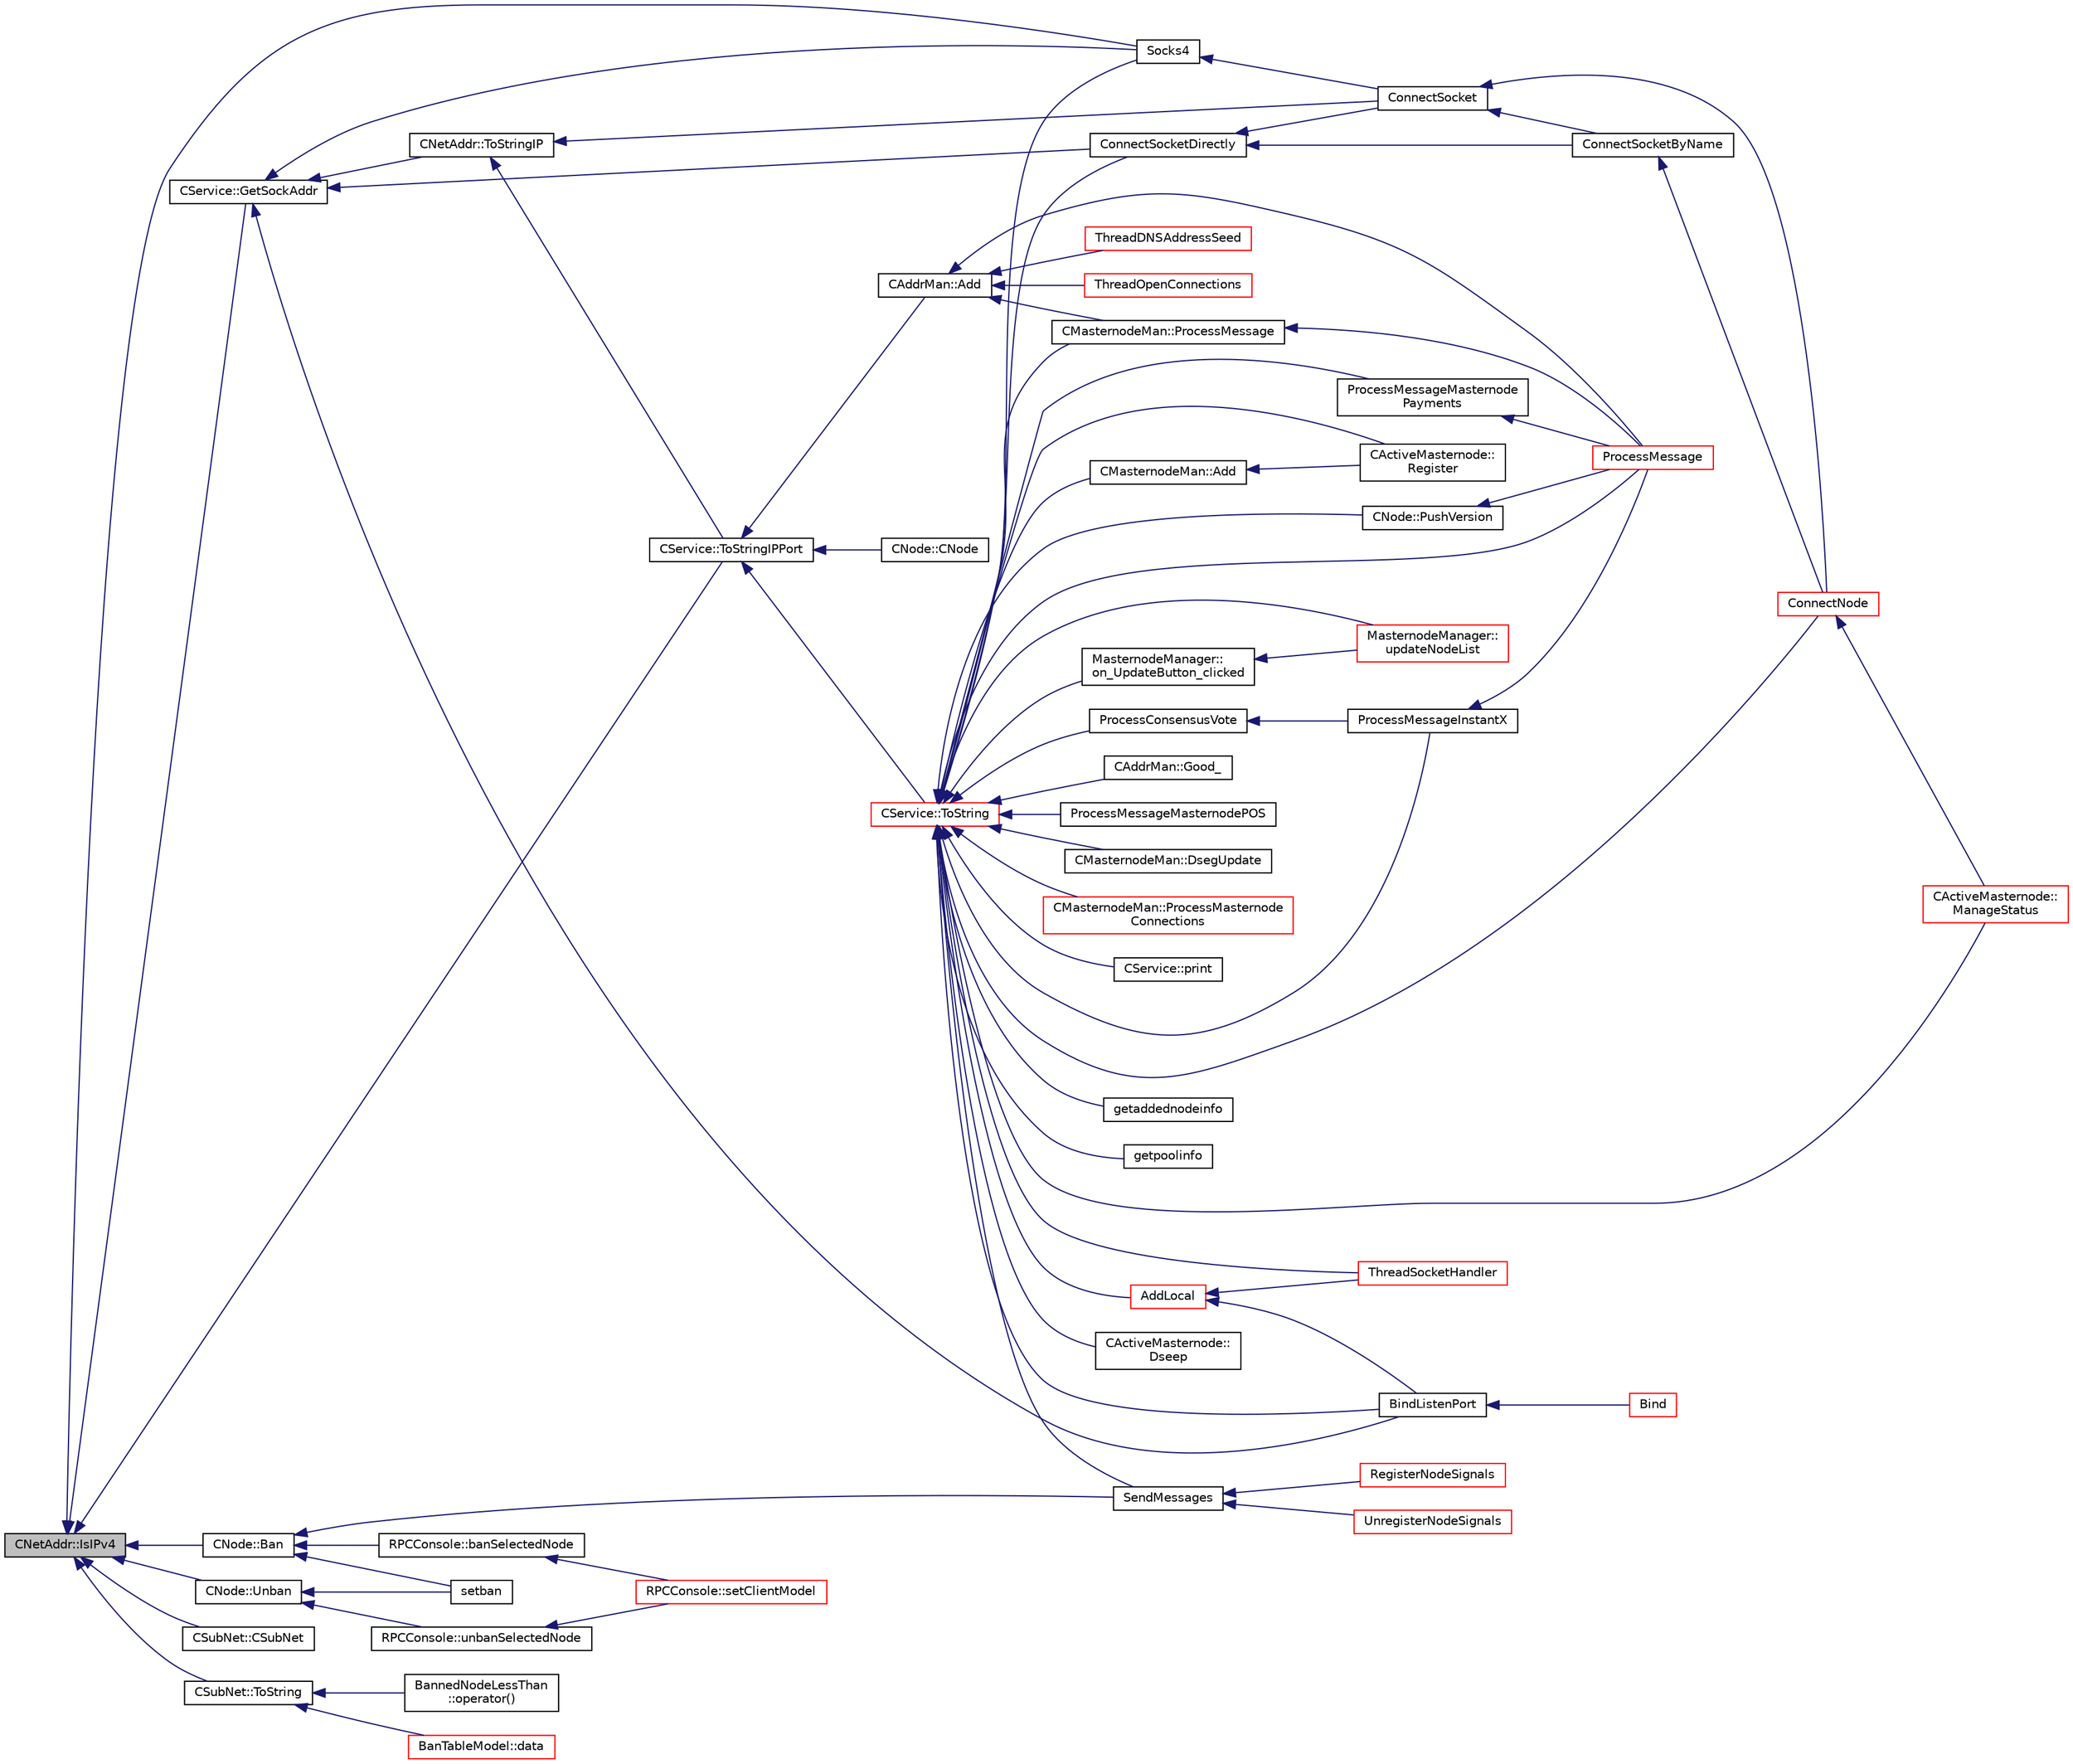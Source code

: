 digraph "CNetAddr::IsIPv4"
{
  edge [fontname="Helvetica",fontsize="10",labelfontname="Helvetica",labelfontsize="10"];
  node [fontname="Helvetica",fontsize="10",shape=record];
  rankdir="LR";
  Node427 [label="CNetAddr::IsIPv4",height=0.2,width=0.4,color="black", fillcolor="grey75", style="filled", fontcolor="black"];
  Node427 -> Node428 [dir="back",color="midnightblue",fontsize="10",style="solid",fontname="Helvetica"];
  Node428 [label="CNode::Ban",height=0.2,width=0.4,color="black", fillcolor="white", style="filled",URL="$d1/d64/class_c_node.html#abcf61a98cdd7f8798f9bf3df88df4462"];
  Node428 -> Node429 [dir="back",color="midnightblue",fontsize="10",style="solid",fontname="Helvetica"];
  Node429 [label="SendMessages",height=0.2,width=0.4,color="black", fillcolor="white", style="filled",URL="$d4/dbf/main_8h.html#a711a5bdb30c9c9bbdc83011b1cbbe2f3"];
  Node429 -> Node430 [dir="back",color="midnightblue",fontsize="10",style="solid",fontname="Helvetica"];
  Node430 [label="RegisterNodeSignals",height=0.2,width=0.4,color="red", fillcolor="white", style="filled",URL="$d4/dbf/main_8h.html#ab02615ff65f91d69f8d786ec900baa8a",tooltip="Register with a network node to receive its signals. "];
  Node429 -> Node435 [dir="back",color="midnightblue",fontsize="10",style="solid",fontname="Helvetica"];
  Node435 [label="UnregisterNodeSignals",height=0.2,width=0.4,color="red", fillcolor="white", style="filled",URL="$d4/dbf/main_8h.html#a3ef0cc6e9d9d6435ee2a5569244d6ebd",tooltip="Unregister a network node. "];
  Node428 -> Node437 [dir="back",color="midnightblue",fontsize="10",style="solid",fontname="Helvetica"];
  Node437 [label="RPCConsole::banSelectedNode",height=0.2,width=0.4,color="black", fillcolor="white", style="filled",URL="$d7/de8/class_r_p_c_console.html#aacaf485583b6342c5e1877e7582f95c5",tooltip="Ban a selected node on the Peers tab. "];
  Node437 -> Node438 [dir="back",color="midnightblue",fontsize="10",style="solid",fontname="Helvetica"];
  Node438 [label="RPCConsole::setClientModel",height=0.2,width=0.4,color="red", fillcolor="white", style="filled",URL="$d7/de8/class_r_p_c_console.html#a355349a33664a07628e9ca22a60f5fa7"];
  Node428 -> Node440 [dir="back",color="midnightblue",fontsize="10",style="solid",fontname="Helvetica"];
  Node440 [label="setban",height=0.2,width=0.4,color="black", fillcolor="white", style="filled",URL="$df/dab/rpcnet_8cpp.html#a4691c5765507f04c86e42e8df1e5c047"];
  Node427 -> Node441 [dir="back",color="midnightblue",fontsize="10",style="solid",fontname="Helvetica"];
  Node441 [label="CNode::Unban",height=0.2,width=0.4,color="black", fillcolor="white", style="filled",URL="$d1/d64/class_c_node.html#ad182be70ca3fb1acfd50a0a7f04f2960"];
  Node441 -> Node442 [dir="back",color="midnightblue",fontsize="10",style="solid",fontname="Helvetica"];
  Node442 [label="RPCConsole::unbanSelectedNode",height=0.2,width=0.4,color="black", fillcolor="white", style="filled",URL="$d7/de8/class_r_p_c_console.html#a9a974887c33bf1d4b25eb6aeea002941",tooltip="Unban a selected node on the Bans tab. "];
  Node442 -> Node438 [dir="back",color="midnightblue",fontsize="10",style="solid",fontname="Helvetica"];
  Node441 -> Node440 [dir="back",color="midnightblue",fontsize="10",style="solid",fontname="Helvetica"];
  Node427 -> Node443 [dir="back",color="midnightblue",fontsize="10",style="solid",fontname="Helvetica"];
  Node443 [label="Socks4",height=0.2,width=0.4,color="black", fillcolor="white", style="filled",URL="$d0/d0e/netbase_8cpp.html#aca06981001803c84ffd114dbc80d0c1c"];
  Node443 -> Node444 [dir="back",color="midnightblue",fontsize="10",style="solid",fontname="Helvetica"];
  Node444 [label="ConnectSocket",height=0.2,width=0.4,color="black", fillcolor="white", style="filled",URL="$da/df0/netbase_8h.html#a1647b6ef2c58fd2f57f9243d3f17093d"];
  Node444 -> Node445 [dir="back",color="midnightblue",fontsize="10",style="solid",fontname="Helvetica"];
  Node445 [label="ConnectNode",height=0.2,width=0.4,color="red", fillcolor="white", style="filled",URL="$d7/d97/net_8h.html#ab2c1bd88322f3f689616e70be5b53ade"];
  Node445 -> Node446 [dir="back",color="midnightblue",fontsize="10",style="solid",fontname="Helvetica"];
  Node446 [label="CActiveMasternode::\lManageStatus",height=0.2,width=0.4,color="red", fillcolor="white", style="filled",URL="$d9/d29/class_c_active_masternode.html#a8004b3b2100da7dcfedbd1e959633e51"];
  Node444 -> Node476 [dir="back",color="midnightblue",fontsize="10",style="solid",fontname="Helvetica"];
  Node476 [label="ConnectSocketByName",height=0.2,width=0.4,color="black", fillcolor="white", style="filled",URL="$da/df0/netbase_8h.html#a6b06ed45e08d73e435c656a4dfcb0a95"];
  Node476 -> Node445 [dir="back",color="midnightblue",fontsize="10",style="solid",fontname="Helvetica"];
  Node427 -> Node477 [dir="back",color="midnightblue",fontsize="10",style="solid",fontname="Helvetica"];
  Node477 [label="CService::GetSockAddr",height=0.2,width=0.4,color="black", fillcolor="white", style="filled",URL="$d3/dcc/class_c_service.html#ac4c6d655fab3af40937f0b0c65581745"];
  Node477 -> Node478 [dir="back",color="midnightblue",fontsize="10",style="solid",fontname="Helvetica"];
  Node478 [label="BindListenPort",height=0.2,width=0.4,color="black", fillcolor="white", style="filled",URL="$dd/d84/net_8cpp.html#a0c8010ad96acff7cca6aca684ec42b71"];
  Node478 -> Node479 [dir="back",color="midnightblue",fontsize="10",style="solid",fontname="Helvetica"];
  Node479 [label="Bind",height=0.2,width=0.4,color="red", fillcolor="white", style="filled",URL="$d0/dc9/init_8cpp.html#a9a9b0573392f737da5951ceef838bb49"];
  Node477 -> Node443 [dir="back",color="midnightblue",fontsize="10",style="solid",fontname="Helvetica"];
  Node477 -> Node480 [dir="back",color="midnightblue",fontsize="10",style="solid",fontname="Helvetica"];
  Node480 [label="ConnectSocketDirectly",height=0.2,width=0.4,color="black", fillcolor="white", style="filled",URL="$d0/d0e/netbase_8cpp.html#a0090d3f81785eebf6a0466b5b9c8cbd3"];
  Node480 -> Node444 [dir="back",color="midnightblue",fontsize="10",style="solid",fontname="Helvetica"];
  Node480 -> Node476 [dir="back",color="midnightblue",fontsize="10",style="solid",fontname="Helvetica"];
  Node477 -> Node481 [dir="back",color="midnightblue",fontsize="10",style="solid",fontname="Helvetica"];
  Node481 [label="CNetAddr::ToStringIP",height=0.2,width=0.4,color="black", fillcolor="white", style="filled",URL="$d3/dc3/class_c_net_addr.html#a0c8d9b5ed3824546ff4dccca3b28b073"];
  Node481 -> Node444 [dir="back",color="midnightblue",fontsize="10",style="solid",fontname="Helvetica"];
  Node481 -> Node482 [dir="back",color="midnightblue",fontsize="10",style="solid",fontname="Helvetica"];
  Node482 [label="CService::ToStringIPPort",height=0.2,width=0.4,color="black", fillcolor="white", style="filled",URL="$d3/dcc/class_c_service.html#a224204c838b12eeb49ca7eabe6f75004"];
  Node482 -> Node483 [dir="back",color="midnightblue",fontsize="10",style="solid",fontname="Helvetica"];
  Node483 [label="CAddrMan::Add",height=0.2,width=0.4,color="black", fillcolor="white", style="filled",URL="$d1/dc7/class_c_addr_man.html#a03fcc7109b5f014760dc50a81f68c5ec"];
  Node483 -> Node458 [dir="back",color="midnightblue",fontsize="10",style="solid",fontname="Helvetica"];
  Node458 [label="ProcessMessage",height=0.2,width=0.4,color="red", fillcolor="white", style="filled",URL="$df/d0a/main_8cpp.html#a8ba92b1a4bce3c835e887a9073d17d8e"];
  Node483 -> Node484 [dir="back",color="midnightblue",fontsize="10",style="solid",fontname="Helvetica"];
  Node484 [label="CMasternodeMan::ProcessMessage",height=0.2,width=0.4,color="black", fillcolor="white", style="filled",URL="$dc/d6b/class_c_masternode_man.html#ae3e5d263cebdcd932eca49caeadce9aa"];
  Node484 -> Node458 [dir="back",color="midnightblue",fontsize="10",style="solid",fontname="Helvetica"];
  Node483 -> Node485 [dir="back",color="midnightblue",fontsize="10",style="solid",fontname="Helvetica"];
  Node485 [label="ThreadDNSAddressSeed",height=0.2,width=0.4,color="red", fillcolor="white", style="filled",URL="$dd/d84/net_8cpp.html#ab2d8883b5524ec7b80d3b9535e73a3ed"];
  Node483 -> Node454 [dir="back",color="midnightblue",fontsize="10",style="solid",fontname="Helvetica"];
  Node454 [label="ThreadOpenConnections",height=0.2,width=0.4,color="red", fillcolor="white", style="filled",URL="$dd/d84/net_8cpp.html#a3b4720330e61127963a43df26b80f804"];
  Node482 -> Node466 [dir="back",color="midnightblue",fontsize="10",style="solid",fontname="Helvetica"];
  Node466 [label="CNode::CNode",height=0.2,width=0.4,color="black", fillcolor="white", style="filled",URL="$d1/d64/class_c_node.html#a51556705550511146245b9fb2fec09c1"];
  Node482 -> Node486 [dir="back",color="midnightblue",fontsize="10",style="solid",fontname="Helvetica"];
  Node486 [label="CService::ToString",height=0.2,width=0.4,color="red", fillcolor="white", style="filled",URL="$d3/dcc/class_c_service.html#a225473158bc07c87a6a862160d73cfea"];
  Node486 -> Node446 [dir="back",color="midnightblue",fontsize="10",style="solid",fontname="Helvetica"];
  Node486 -> Node487 [dir="back",color="midnightblue",fontsize="10",style="solid",fontname="Helvetica"];
  Node487 [label="CActiveMasternode::\lDseep",height=0.2,width=0.4,color="black", fillcolor="white", style="filled",URL="$d9/d29/class_c_active_masternode.html#aa14a1a9611f6b73cc3e860cda75de88c"];
  Node486 -> Node488 [dir="back",color="midnightblue",fontsize="10",style="solid",fontname="Helvetica"];
  Node488 [label="CActiveMasternode::\lRegister",height=0.2,width=0.4,color="black", fillcolor="white", style="filled",URL="$d9/d29/class_c_active_masternode.html#a1fd28a721112cda22fe2f9e1045cf397",tooltip="Register any Masternode. "];
  Node486 -> Node489 [dir="back",color="midnightblue",fontsize="10",style="solid",fontname="Helvetica"];
  Node489 [label="CAddrMan::Good_",height=0.2,width=0.4,color="black", fillcolor="white", style="filled",URL="$d1/dc7/class_c_addr_man.html#a33ec6a4584cf4b17af821e6e35216459"];
  Node486 -> Node490 [dir="back",color="midnightblue",fontsize="10",style="solid",fontname="Helvetica"];
  Node490 [label="ProcessMessageInstantX",height=0.2,width=0.4,color="black", fillcolor="white", style="filled",URL="$d6/d5f/instantx_8h.html#aa516cb499ead2691d8ab216a499db5d0"];
  Node490 -> Node458 [dir="back",color="midnightblue",fontsize="10",style="solid",fontname="Helvetica"];
  Node486 -> Node491 [dir="back",color="midnightblue",fontsize="10",style="solid",fontname="Helvetica"];
  Node491 [label="ProcessConsensusVote",height=0.2,width=0.4,color="black", fillcolor="white", style="filled",URL="$d6/d5f/instantx_8h.html#a5d4434bfb70f64f95aa4de9286cbae94"];
  Node491 -> Node490 [dir="back",color="midnightblue",fontsize="10",style="solid",fontname="Helvetica"];
  Node486 -> Node458 [dir="back",color="midnightblue",fontsize="10",style="solid",fontname="Helvetica"];
  Node486 -> Node429 [dir="back",color="midnightblue",fontsize="10",style="solid",fontname="Helvetica"];
  Node486 -> Node492 [dir="back",color="midnightblue",fontsize="10",style="solid",fontname="Helvetica"];
  Node492 [label="ProcessMessageMasternode\lPayments",height=0.2,width=0.4,color="black", fillcolor="white", style="filled",URL="$dc/d20/masternode-payments_8h.html#a8c28fb440d8031543d1de309e34c40f2"];
  Node492 -> Node458 [dir="back",color="midnightblue",fontsize="10",style="solid",fontname="Helvetica"];
  Node486 -> Node493 [dir="back",color="midnightblue",fontsize="10",style="solid",fontname="Helvetica"];
  Node493 [label="ProcessMessageMasternodePOS",height=0.2,width=0.4,color="black", fillcolor="white", style="filled",URL="$dc/d51/masternode-pos_8h.html#a85194f5f57620d07bd87ef37bf2f6ef0"];
  Node486 -> Node494 [dir="back",color="midnightblue",fontsize="10",style="solid",fontname="Helvetica"];
  Node494 [label="CMasternodeMan::Add",height=0.2,width=0.4,color="black", fillcolor="white", style="filled",URL="$dc/d6b/class_c_masternode_man.html#a8e648f7e96931e683b3fd6c98a4c4715"];
  Node494 -> Node488 [dir="back",color="midnightblue",fontsize="10",style="solid",fontname="Helvetica"];
  Node486 -> Node495 [dir="back",color="midnightblue",fontsize="10",style="solid",fontname="Helvetica"];
  Node495 [label="CMasternodeMan::DsegUpdate",height=0.2,width=0.4,color="black", fillcolor="white", style="filled",URL="$dc/d6b/class_c_masternode_man.html#a5aa389cb63e70edf9fd9e2eb7fe90750"];
  Node486 -> Node496 [dir="back",color="midnightblue",fontsize="10",style="solid",fontname="Helvetica"];
  Node496 [label="CMasternodeMan::ProcessMasternode\lConnections",height=0.2,width=0.4,color="red", fillcolor="white", style="filled",URL="$dc/d6b/class_c_masternode_man.html#ad8a9994f53e2d6385b8caba4cd5ee4b9"];
  Node486 -> Node484 [dir="back",color="midnightblue",fontsize="10",style="solid",fontname="Helvetica"];
  Node486 -> Node497 [dir="back",color="midnightblue",fontsize="10",style="solid",fontname="Helvetica"];
  Node497 [label="AddLocal",height=0.2,width=0.4,color="red", fillcolor="white", style="filled",URL="$d7/d97/net_8h.html#a337d6af198a6b0d75f830e56da9b91e9"];
  Node497 -> Node499 [dir="back",color="midnightblue",fontsize="10",style="solid",fontname="Helvetica"];
  Node499 [label="ThreadSocketHandler",height=0.2,width=0.4,color="red", fillcolor="white", style="filled",URL="$dd/d84/net_8cpp.html#aa1111c12121e039bbd8eedb556e4514a"];
  Node497 -> Node478 [dir="back",color="midnightblue",fontsize="10",style="solid",fontname="Helvetica"];
  Node486 -> Node445 [dir="back",color="midnightblue",fontsize="10",style="solid",fontname="Helvetica"];
  Node486 -> Node509 [dir="back",color="midnightblue",fontsize="10",style="solid",fontname="Helvetica"];
  Node509 [label="CNode::PushVersion",height=0.2,width=0.4,color="black", fillcolor="white", style="filled",URL="$d1/d64/class_c_node.html#a4dbfe4f6c1fd162aaa905e4bd201d536"];
  Node509 -> Node458 [dir="back",color="midnightblue",fontsize="10",style="solid",fontname="Helvetica"];
  Node486 -> Node499 [dir="back",color="midnightblue",fontsize="10",style="solid",fontname="Helvetica"];
  Node486 -> Node478 [dir="back",color="midnightblue",fontsize="10",style="solid",fontname="Helvetica"];
  Node486 -> Node443 [dir="back",color="midnightblue",fontsize="10",style="solid",fontname="Helvetica"];
  Node486 -> Node480 [dir="back",color="midnightblue",fontsize="10",style="solid",fontname="Helvetica"];
  Node486 -> Node510 [dir="back",color="midnightblue",fontsize="10",style="solid",fontname="Helvetica"];
  Node510 [label="CService::print",height=0.2,width=0.4,color="black", fillcolor="white", style="filled",URL="$d3/dcc/class_c_service.html#a4b104c178cb4b71150a49989f5198302"];
  Node486 -> Node461 [dir="back",color="midnightblue",fontsize="10",style="solid",fontname="Helvetica"];
  Node461 [label="MasternodeManager::\lupdateNodeList",height=0.2,width=0.4,color="red", fillcolor="white", style="filled",URL="$d9/d70/class_masternode_manager.html#a5485a8bd6ccf673027165cc1207dfae9"];
  Node486 -> Node463 [dir="back",color="midnightblue",fontsize="10",style="solid",fontname="Helvetica"];
  Node463 [label="MasternodeManager::\lon_UpdateButton_clicked",height=0.2,width=0.4,color="black", fillcolor="white", style="filled",URL="$d9/d70/class_masternode_manager.html#ae8d07b4d869e3eb09fe1be445eff0430"];
  Node463 -> Node461 [dir="back",color="midnightblue",fontsize="10",style="solid",fontname="Helvetica"];
  Node486 -> Node511 [dir="back",color="midnightblue",fontsize="10",style="solid",fontname="Helvetica"];
  Node511 [label="getaddednodeinfo",height=0.2,width=0.4,color="black", fillcolor="white", style="filled",URL="$df/dab/rpcnet_8cpp.html#a2a6994d3b180c8e9ce81e0da65a41bb3"];
  Node486 -> Node512 [dir="back",color="midnightblue",fontsize="10",style="solid",fontname="Helvetica"];
  Node512 [label="getpoolinfo",height=0.2,width=0.4,color="black", fillcolor="white", style="filled",URL="$d5/d6b/rpcstashedsend_8cpp.html#aea4471c128eb07bb1b70b4344ac38564"];
  Node427 -> Node482 [dir="back",color="midnightblue",fontsize="10",style="solid",fontname="Helvetica"];
  Node427 -> Node515 [dir="back",color="midnightblue",fontsize="10",style="solid",fontname="Helvetica"];
  Node515 [label="CSubNet::CSubNet",height=0.2,width=0.4,color="black", fillcolor="white", style="filled",URL="$d9/d87/class_c_sub_net.html#a6e8cd7a5e46e93d3ad62896dcb5a5a78"];
  Node427 -> Node516 [dir="back",color="midnightblue",fontsize="10",style="solid",fontname="Helvetica"];
  Node516 [label="CSubNet::ToString",height=0.2,width=0.4,color="black", fillcolor="white", style="filled",URL="$d9/d87/class_c_sub_net.html#a91cabfec6c5056fe8f8b477334563880"];
  Node516 -> Node517 [dir="back",color="midnightblue",fontsize="10",style="solid",fontname="Helvetica"];
  Node517 [label="BannedNodeLessThan\l::operator()",height=0.2,width=0.4,color="black", fillcolor="white", style="filled",URL="$d5/d1f/class_banned_node_less_than.html#a9ab20cdbaf3357bff0d7b33122f8c900"];
  Node516 -> Node518 [dir="back",color="midnightblue",fontsize="10",style="solid",fontname="Helvetica"];
  Node518 [label="BanTableModel::data",height=0.2,width=0.4,color="red", fillcolor="white", style="filled",URL="$d7/d4f/class_ban_table_model.html#a1f38cbdde8831de9156635e2f62ad5f8"];
}
